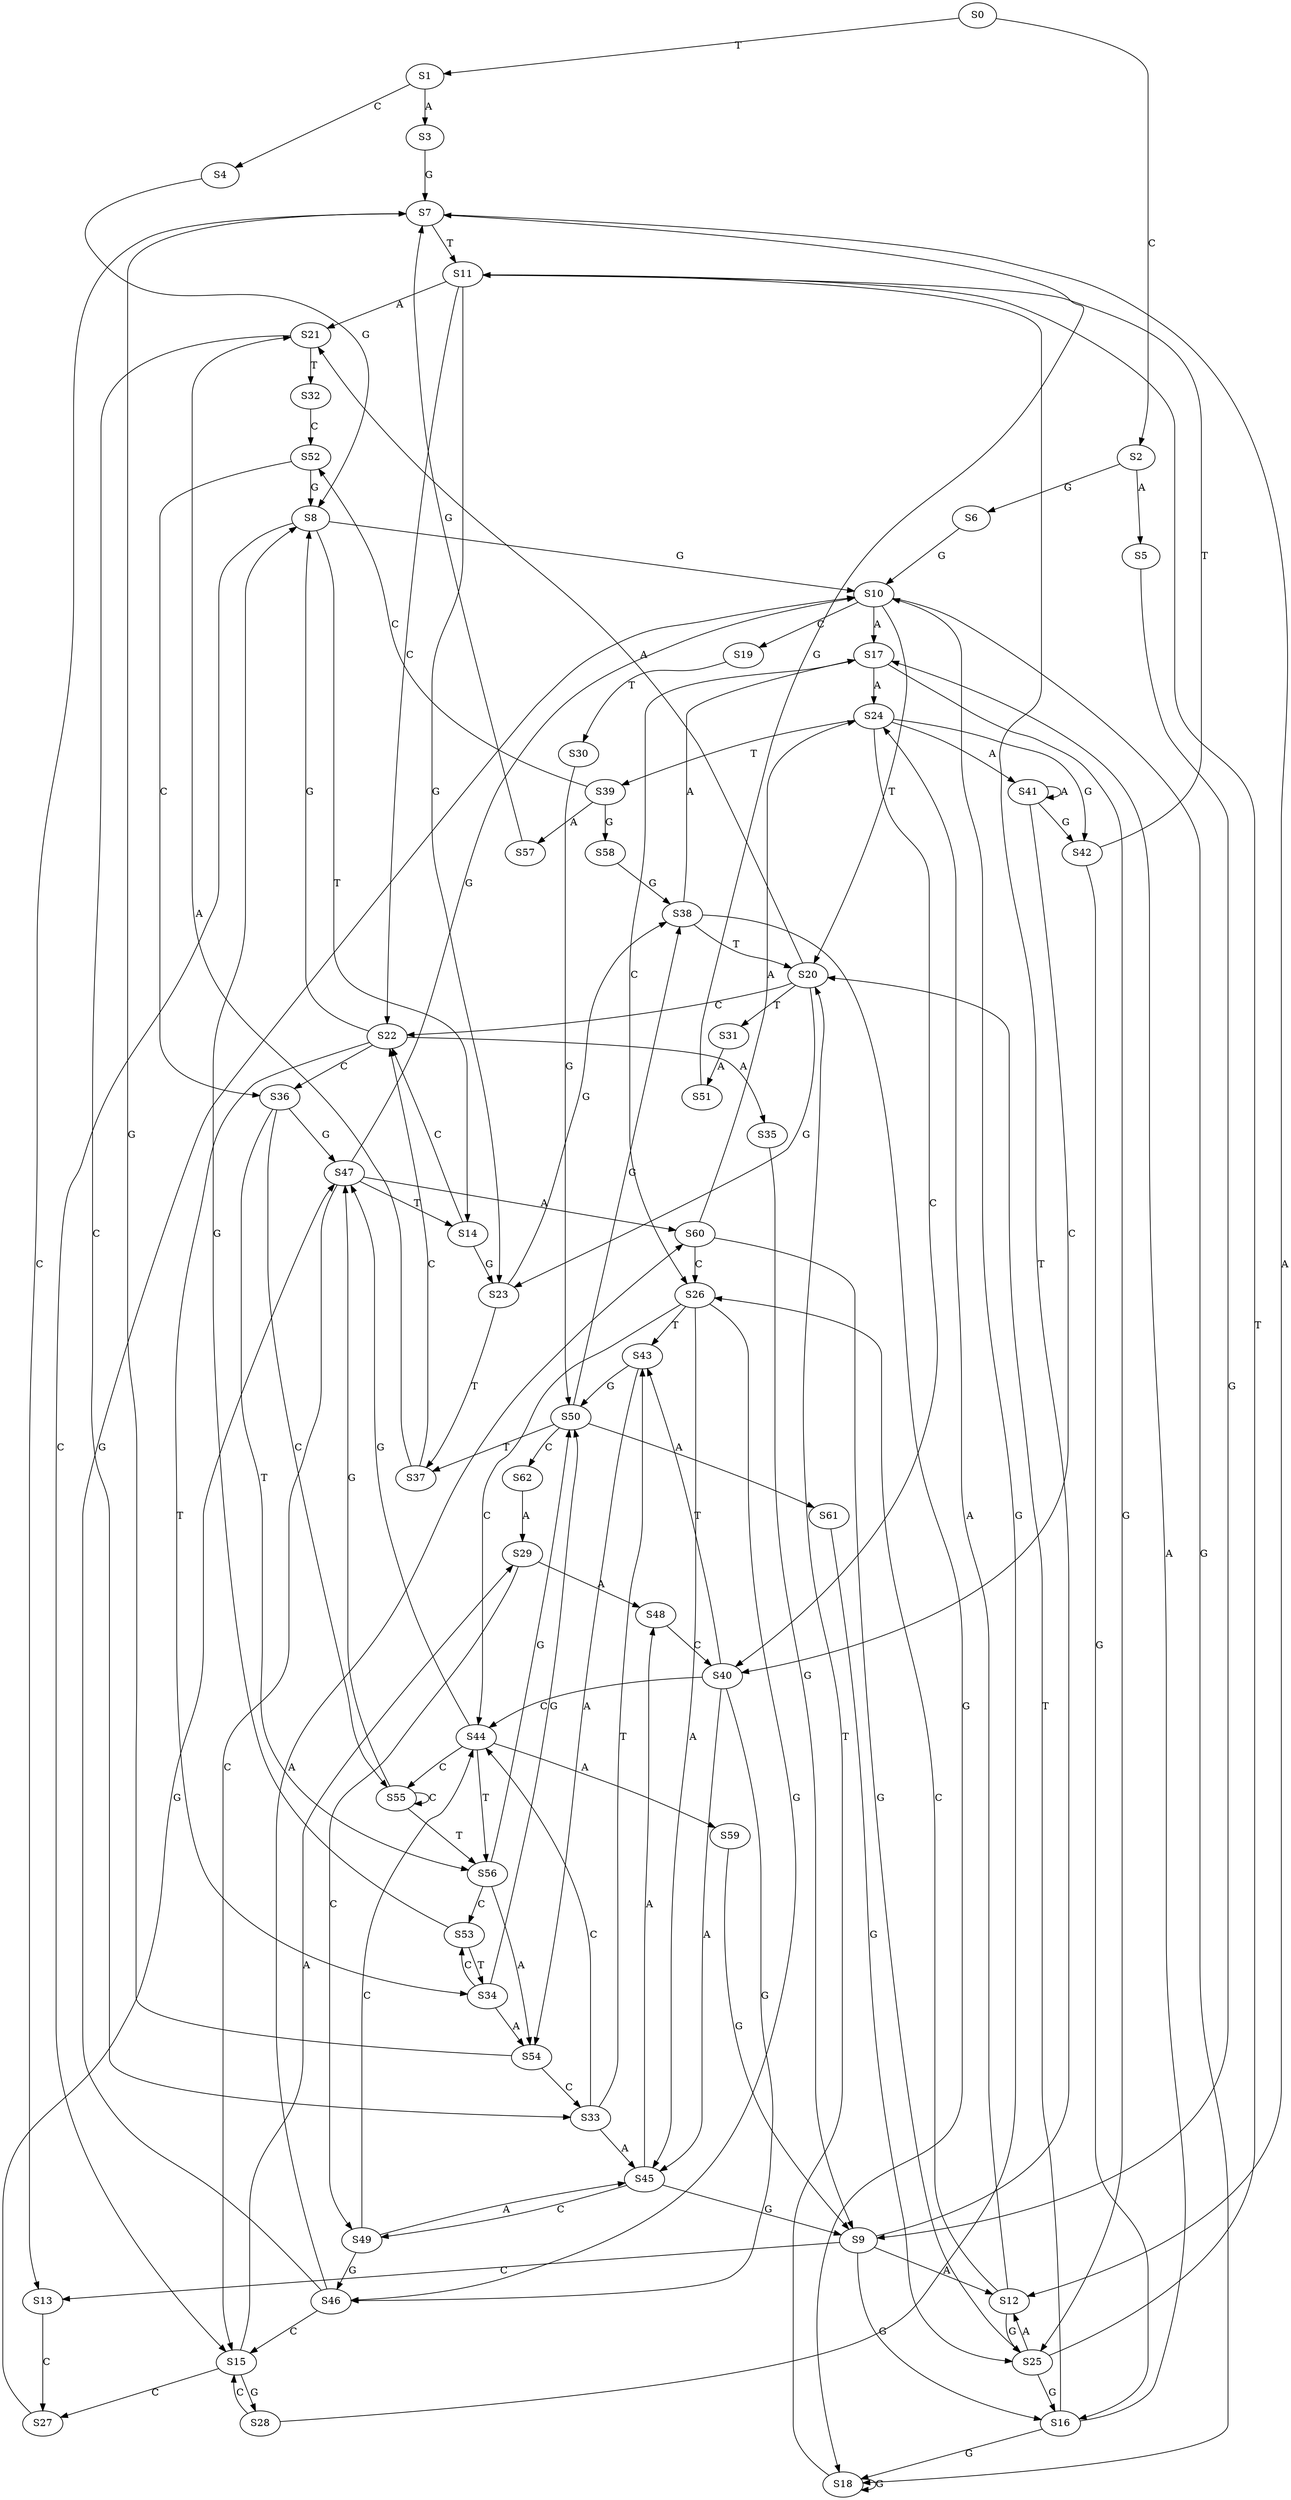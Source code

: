 strict digraph  {
	S0 -> S1 [ label = T ];
	S0 -> S2 [ label = C ];
	S1 -> S3 [ label = A ];
	S1 -> S4 [ label = C ];
	S2 -> S5 [ label = A ];
	S2 -> S6 [ label = G ];
	S3 -> S7 [ label = G ];
	S4 -> S8 [ label = G ];
	S5 -> S9 [ label = G ];
	S6 -> S10 [ label = G ];
	S7 -> S11 [ label = T ];
	S7 -> S12 [ label = A ];
	S7 -> S13 [ label = C ];
	S8 -> S10 [ label = G ];
	S8 -> S14 [ label = T ];
	S8 -> S15 [ label = C ];
	S9 -> S16 [ label = G ];
	S9 -> S11 [ label = T ];
	S9 -> S12 [ label = A ];
	S9 -> S13 [ label = C ];
	S10 -> S17 [ label = A ];
	S10 -> S18 [ label = G ];
	S10 -> S19 [ label = C ];
	S10 -> S20 [ label = T ];
	S11 -> S21 [ label = A ];
	S11 -> S22 [ label = C ];
	S11 -> S23 [ label = G ];
	S12 -> S24 [ label = A ];
	S12 -> S25 [ label = G ];
	S12 -> S26 [ label = C ];
	S13 -> S27 [ label = C ];
	S14 -> S22 [ label = C ];
	S14 -> S23 [ label = G ];
	S15 -> S27 [ label = C ];
	S15 -> S28 [ label = G ];
	S15 -> S29 [ label = A ];
	S16 -> S17 [ label = A ];
	S16 -> S20 [ label = T ];
	S16 -> S18 [ label = G ];
	S17 -> S24 [ label = A ];
	S17 -> S26 [ label = C ];
	S17 -> S25 [ label = G ];
	S18 -> S20 [ label = T ];
	S18 -> S18 [ label = G ];
	S19 -> S30 [ label = T ];
	S20 -> S21 [ label = A ];
	S20 -> S23 [ label = G ];
	S20 -> S22 [ label = C ];
	S20 -> S31 [ label = T ];
	S21 -> S32 [ label = T ];
	S21 -> S33 [ label = C ];
	S22 -> S34 [ label = T ];
	S22 -> S8 [ label = G ];
	S22 -> S35 [ label = A ];
	S22 -> S36 [ label = C ];
	S23 -> S37 [ label = T ];
	S23 -> S38 [ label = G ];
	S24 -> S39 [ label = T ];
	S24 -> S40 [ label = C ];
	S24 -> S41 [ label = A ];
	S24 -> S42 [ label = G ];
	S25 -> S11 [ label = T ];
	S25 -> S12 [ label = A ];
	S25 -> S16 [ label = G ];
	S26 -> S43 [ label = T ];
	S26 -> S44 [ label = C ];
	S26 -> S45 [ label = A ];
	S26 -> S46 [ label = G ];
	S27 -> S47 [ label = G ];
	S28 -> S10 [ label = G ];
	S28 -> S15 [ label = C ];
	S29 -> S48 [ label = A ];
	S29 -> S49 [ label = C ];
	S30 -> S50 [ label = G ];
	S31 -> S51 [ label = A ];
	S32 -> S52 [ label = C ];
	S33 -> S44 [ label = C ];
	S33 -> S43 [ label = T ];
	S33 -> S45 [ label = A ];
	S34 -> S50 [ label = G ];
	S34 -> S53 [ label = C ];
	S34 -> S54 [ label = A ];
	S35 -> S9 [ label = G ];
	S36 -> S55 [ label = C ];
	S36 -> S56 [ label = T ];
	S36 -> S47 [ label = G ];
	S37 -> S22 [ label = C ];
	S37 -> S21 [ label = A ];
	S38 -> S20 [ label = T ];
	S38 -> S18 [ label = G ];
	S38 -> S17 [ label = A ];
	S39 -> S57 [ label = A ];
	S39 -> S52 [ label = C ];
	S39 -> S58 [ label = G ];
	S40 -> S45 [ label = A ];
	S40 -> S44 [ label = C ];
	S40 -> S46 [ label = G ];
	S40 -> S43 [ label = T ];
	S41 -> S42 [ label = G ];
	S41 -> S40 [ label = C ];
	S41 -> S41 [ label = A ];
	S42 -> S11 [ label = T ];
	S42 -> S16 [ label = G ];
	S43 -> S54 [ label = A ];
	S43 -> S50 [ label = G ];
	S44 -> S55 [ label = C ];
	S44 -> S59 [ label = A ];
	S44 -> S56 [ label = T ];
	S44 -> S47 [ label = G ];
	S45 -> S9 [ label = G ];
	S45 -> S49 [ label = C ];
	S45 -> S48 [ label = A ];
	S46 -> S60 [ label = A ];
	S46 -> S10 [ label = G ];
	S46 -> S15 [ label = C ];
	S47 -> S60 [ label = A ];
	S47 -> S14 [ label = T ];
	S47 -> S10 [ label = G ];
	S47 -> S15 [ label = C ];
	S48 -> S40 [ label = C ];
	S49 -> S44 [ label = C ];
	S49 -> S45 [ label = A ];
	S49 -> S46 [ label = G ];
	S50 -> S61 [ label = A ];
	S50 -> S37 [ label = T ];
	S50 -> S62 [ label = C ];
	S50 -> S38 [ label = G ];
	S51 -> S7 [ label = G ];
	S52 -> S36 [ label = C ];
	S52 -> S8 [ label = G ];
	S53 -> S34 [ label = T ];
	S53 -> S8 [ label = G ];
	S54 -> S7 [ label = G ];
	S54 -> S33 [ label = C ];
	S55 -> S47 [ label = G ];
	S55 -> S55 [ label = C ];
	S55 -> S56 [ label = T ];
	S56 -> S54 [ label = A ];
	S56 -> S50 [ label = G ];
	S56 -> S53 [ label = C ];
	S57 -> S7 [ label = G ];
	S58 -> S38 [ label = G ];
	S59 -> S9 [ label = G ];
	S60 -> S24 [ label = A ];
	S60 -> S26 [ label = C ];
	S60 -> S25 [ label = G ];
	S61 -> S25 [ label = G ];
	S62 -> S29 [ label = A ];
}
